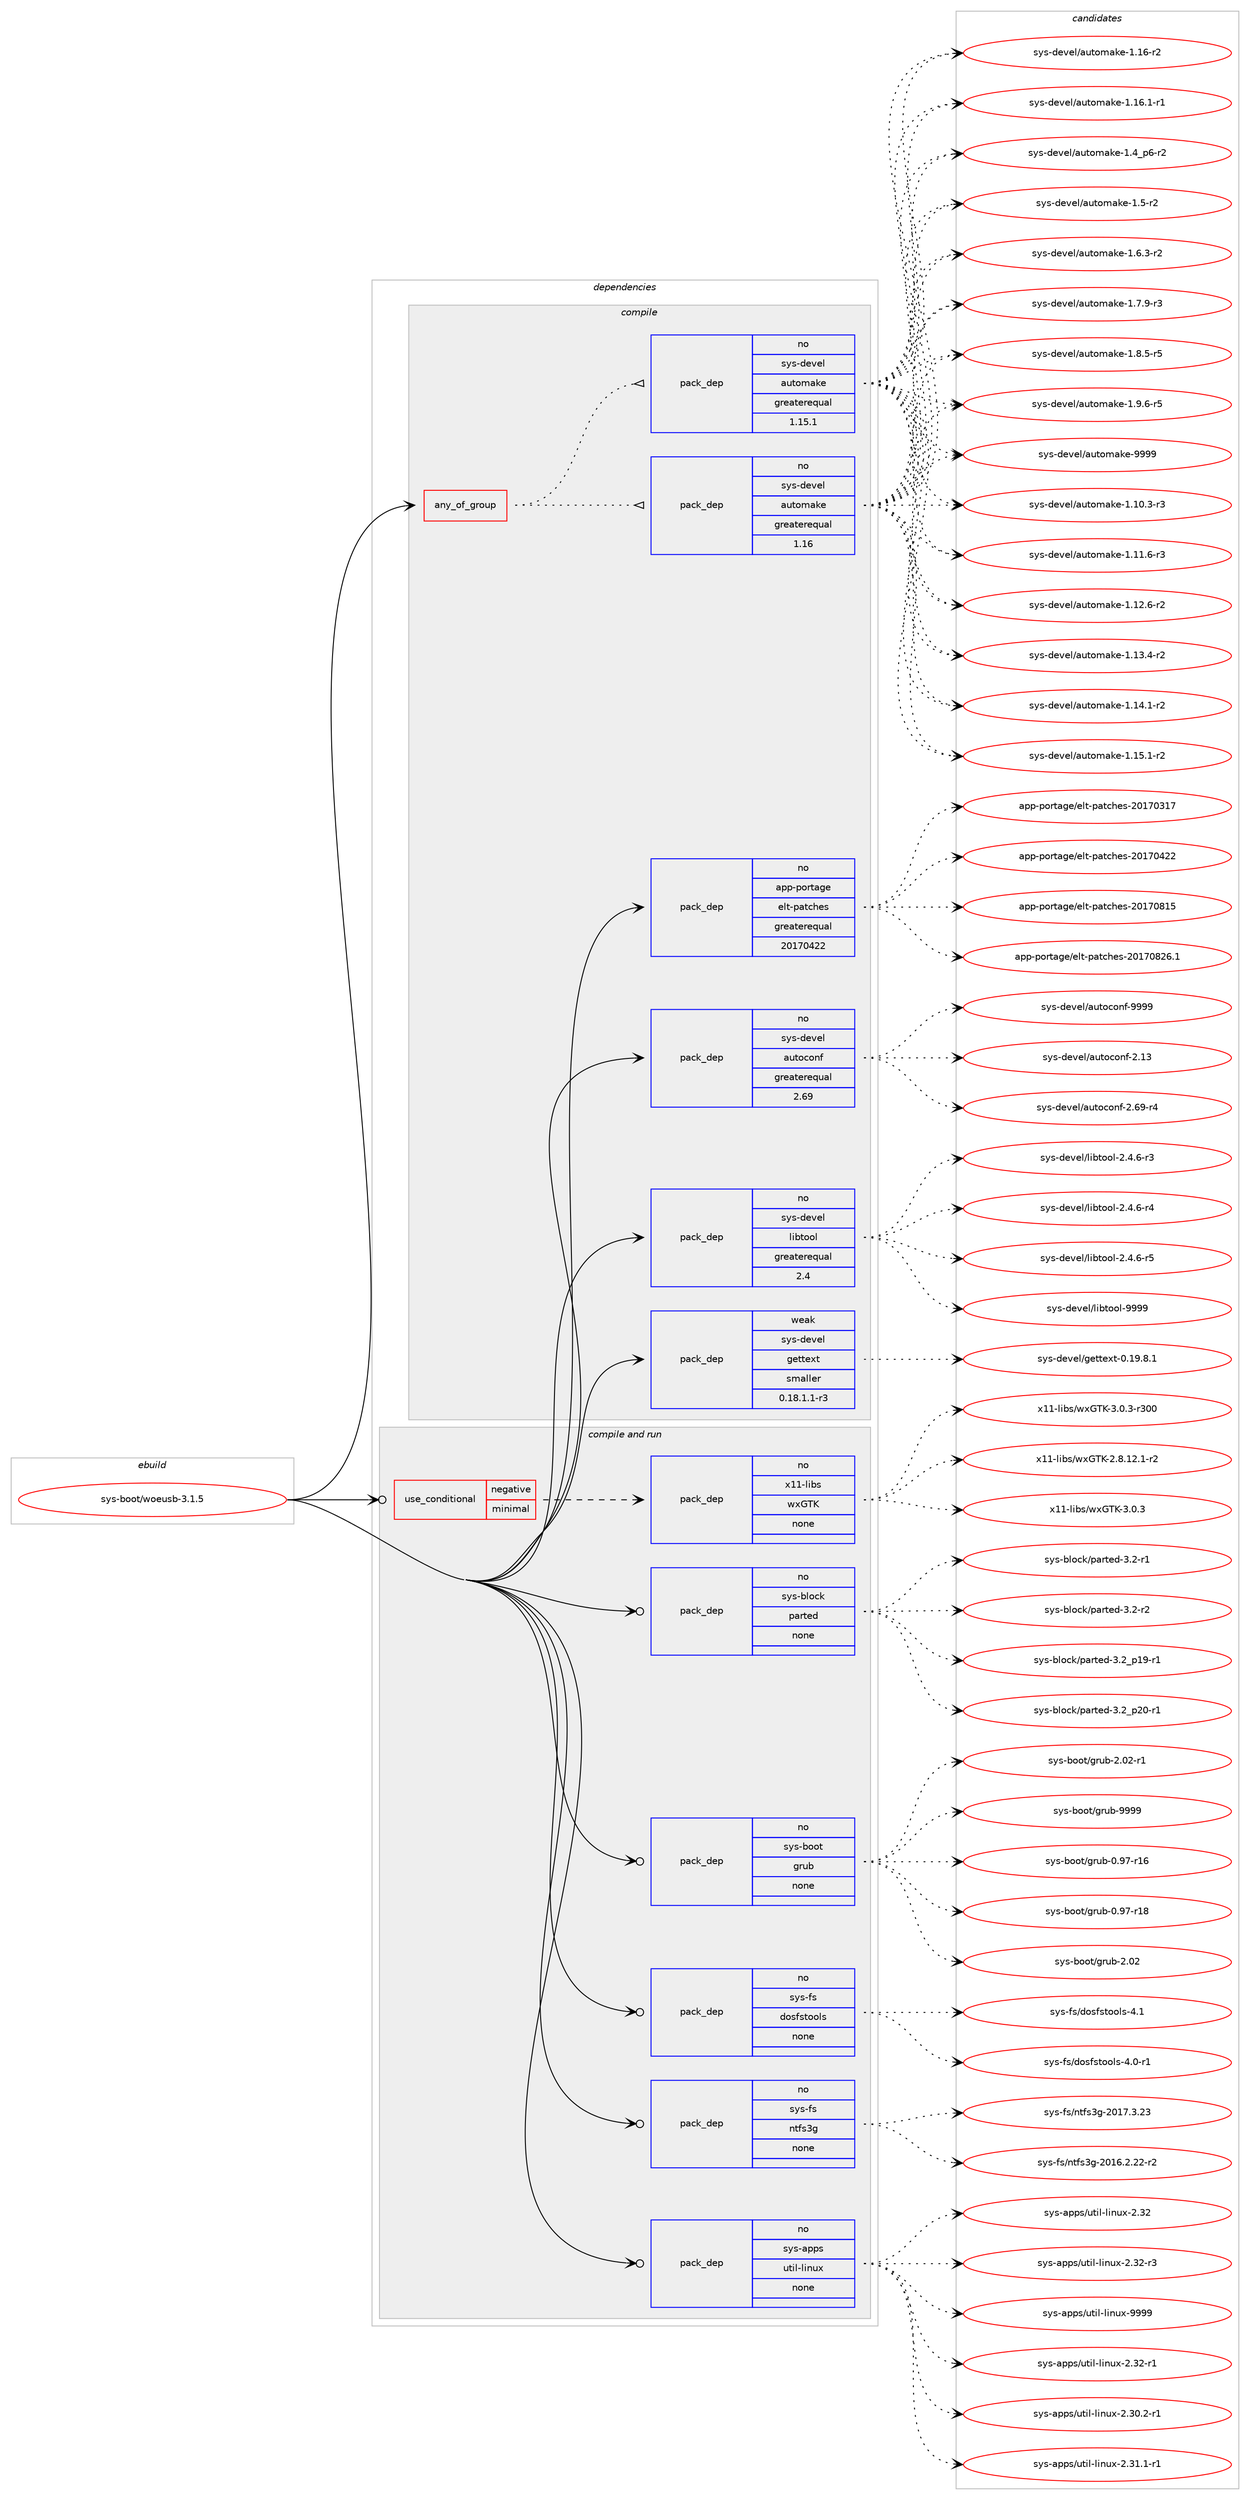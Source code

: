 digraph prolog {

# *************
# Graph options
# *************

newrank=true;
concentrate=true;
compound=true;
graph [rankdir=LR,fontname=Helvetica,fontsize=10,ranksep=1.5];#, ranksep=2.5, nodesep=0.2];
edge  [arrowhead=vee];
node  [fontname=Helvetica,fontsize=10];

# **********
# The ebuild
# **********

subgraph cluster_leftcol {
color=gray;
rank=same;
label=<<i>ebuild</i>>;
id [label="sys-boot/woeusb-3.1.5", color=red, width=4, href="../sys-boot/woeusb-3.1.5.svg"];
}

# ****************
# The dependencies
# ****************

subgraph cluster_midcol {
color=gray;
label=<<i>dependencies</i>>;
subgraph cluster_compile {
fillcolor="#eeeeee";
style=filled;
label=<<i>compile</i>>;
subgraph any42 {
dependency6967 [label=<<TABLE BORDER="0" CELLBORDER="1" CELLSPACING="0" CELLPADDING="4"><TR><TD CELLPADDING="10">any_of_group</TD></TR></TABLE>>, shape=none, color=red];subgraph pack6460 {
dependency6968 [label=<<TABLE BORDER="0" CELLBORDER="1" CELLSPACING="0" CELLPADDING="4" WIDTH="220"><TR><TD ROWSPAN="6" CELLPADDING="30">pack_dep</TD></TR><TR><TD WIDTH="110">no</TD></TR><TR><TD>sys-devel</TD></TR><TR><TD>automake</TD></TR><TR><TD>greaterequal</TD></TR><TR><TD>1.16</TD></TR></TABLE>>, shape=none, color=blue];
}
dependency6967:e -> dependency6968:w [weight=20,style="dotted",arrowhead="oinv"];
subgraph pack6461 {
dependency6969 [label=<<TABLE BORDER="0" CELLBORDER="1" CELLSPACING="0" CELLPADDING="4" WIDTH="220"><TR><TD ROWSPAN="6" CELLPADDING="30">pack_dep</TD></TR><TR><TD WIDTH="110">no</TD></TR><TR><TD>sys-devel</TD></TR><TR><TD>automake</TD></TR><TR><TD>greaterequal</TD></TR><TR><TD>1.15.1</TD></TR></TABLE>>, shape=none, color=blue];
}
dependency6967:e -> dependency6969:w [weight=20,style="dotted",arrowhead="oinv"];
}
id:e -> dependency6967:w [weight=20,style="solid",arrowhead="vee"];
subgraph pack6462 {
dependency6970 [label=<<TABLE BORDER="0" CELLBORDER="1" CELLSPACING="0" CELLPADDING="4" WIDTH="220"><TR><TD ROWSPAN="6" CELLPADDING="30">pack_dep</TD></TR><TR><TD WIDTH="110">no</TD></TR><TR><TD>app-portage</TD></TR><TR><TD>elt-patches</TD></TR><TR><TD>greaterequal</TD></TR><TR><TD>20170422</TD></TR></TABLE>>, shape=none, color=blue];
}
id:e -> dependency6970:w [weight=20,style="solid",arrowhead="vee"];
subgraph pack6463 {
dependency6971 [label=<<TABLE BORDER="0" CELLBORDER="1" CELLSPACING="0" CELLPADDING="4" WIDTH="220"><TR><TD ROWSPAN="6" CELLPADDING="30">pack_dep</TD></TR><TR><TD WIDTH="110">no</TD></TR><TR><TD>sys-devel</TD></TR><TR><TD>autoconf</TD></TR><TR><TD>greaterequal</TD></TR><TR><TD>2.69</TD></TR></TABLE>>, shape=none, color=blue];
}
id:e -> dependency6971:w [weight=20,style="solid",arrowhead="vee"];
subgraph pack6464 {
dependency6972 [label=<<TABLE BORDER="0" CELLBORDER="1" CELLSPACING="0" CELLPADDING="4" WIDTH="220"><TR><TD ROWSPAN="6" CELLPADDING="30">pack_dep</TD></TR><TR><TD WIDTH="110">no</TD></TR><TR><TD>sys-devel</TD></TR><TR><TD>libtool</TD></TR><TR><TD>greaterequal</TD></TR><TR><TD>2.4</TD></TR></TABLE>>, shape=none, color=blue];
}
id:e -> dependency6972:w [weight=20,style="solid",arrowhead="vee"];
subgraph pack6465 {
dependency6973 [label=<<TABLE BORDER="0" CELLBORDER="1" CELLSPACING="0" CELLPADDING="4" WIDTH="220"><TR><TD ROWSPAN="6" CELLPADDING="30">pack_dep</TD></TR><TR><TD WIDTH="110">weak</TD></TR><TR><TD>sys-devel</TD></TR><TR><TD>gettext</TD></TR><TR><TD>smaller</TD></TR><TR><TD>0.18.1.1-r3</TD></TR></TABLE>>, shape=none, color=blue];
}
id:e -> dependency6973:w [weight=20,style="solid",arrowhead="vee"];
}
subgraph cluster_compileandrun {
fillcolor="#eeeeee";
style=filled;
label=<<i>compile and run</i>>;
subgraph cond467 {
dependency6974 [label=<<TABLE BORDER="0" CELLBORDER="1" CELLSPACING="0" CELLPADDING="4"><TR><TD ROWSPAN="3" CELLPADDING="10">use_conditional</TD></TR><TR><TD>negative</TD></TR><TR><TD>minimal</TD></TR></TABLE>>, shape=none, color=red];
subgraph pack6466 {
dependency6975 [label=<<TABLE BORDER="0" CELLBORDER="1" CELLSPACING="0" CELLPADDING="4" WIDTH="220"><TR><TD ROWSPAN="6" CELLPADDING="30">pack_dep</TD></TR><TR><TD WIDTH="110">no</TD></TR><TR><TD>x11-libs</TD></TR><TR><TD>wxGTK</TD></TR><TR><TD>none</TD></TR><TR><TD></TD></TR></TABLE>>, shape=none, color=blue];
}
dependency6974:e -> dependency6975:w [weight=20,style="dashed",arrowhead="vee"];
}
id:e -> dependency6974:w [weight=20,style="solid",arrowhead="odotvee"];
subgraph pack6467 {
dependency6976 [label=<<TABLE BORDER="0" CELLBORDER="1" CELLSPACING="0" CELLPADDING="4" WIDTH="220"><TR><TD ROWSPAN="6" CELLPADDING="30">pack_dep</TD></TR><TR><TD WIDTH="110">no</TD></TR><TR><TD>sys-apps</TD></TR><TR><TD>util-linux</TD></TR><TR><TD>none</TD></TR><TR><TD></TD></TR></TABLE>>, shape=none, color=blue];
}
id:e -> dependency6976:w [weight=20,style="solid",arrowhead="odotvee"];
subgraph pack6468 {
dependency6977 [label=<<TABLE BORDER="0" CELLBORDER="1" CELLSPACING="0" CELLPADDING="4" WIDTH="220"><TR><TD ROWSPAN="6" CELLPADDING="30">pack_dep</TD></TR><TR><TD WIDTH="110">no</TD></TR><TR><TD>sys-block</TD></TR><TR><TD>parted</TD></TR><TR><TD>none</TD></TR><TR><TD></TD></TR></TABLE>>, shape=none, color=blue];
}
id:e -> dependency6977:w [weight=20,style="solid",arrowhead="odotvee"];
subgraph pack6469 {
dependency6978 [label=<<TABLE BORDER="0" CELLBORDER="1" CELLSPACING="0" CELLPADDING="4" WIDTH="220"><TR><TD ROWSPAN="6" CELLPADDING="30">pack_dep</TD></TR><TR><TD WIDTH="110">no</TD></TR><TR><TD>sys-boot</TD></TR><TR><TD>grub</TD></TR><TR><TD>none</TD></TR><TR><TD></TD></TR></TABLE>>, shape=none, color=blue];
}
id:e -> dependency6978:w [weight=20,style="solid",arrowhead="odotvee"];
subgraph pack6470 {
dependency6979 [label=<<TABLE BORDER="0" CELLBORDER="1" CELLSPACING="0" CELLPADDING="4" WIDTH="220"><TR><TD ROWSPAN="6" CELLPADDING="30">pack_dep</TD></TR><TR><TD WIDTH="110">no</TD></TR><TR><TD>sys-fs</TD></TR><TR><TD>dosfstools</TD></TR><TR><TD>none</TD></TR><TR><TD></TD></TR></TABLE>>, shape=none, color=blue];
}
id:e -> dependency6979:w [weight=20,style="solid",arrowhead="odotvee"];
subgraph pack6471 {
dependency6980 [label=<<TABLE BORDER="0" CELLBORDER="1" CELLSPACING="0" CELLPADDING="4" WIDTH="220"><TR><TD ROWSPAN="6" CELLPADDING="30">pack_dep</TD></TR><TR><TD WIDTH="110">no</TD></TR><TR><TD>sys-fs</TD></TR><TR><TD>ntfs3g</TD></TR><TR><TD>none</TD></TR><TR><TD></TD></TR></TABLE>>, shape=none, color=blue];
}
id:e -> dependency6980:w [weight=20,style="solid",arrowhead="odotvee"];
}
subgraph cluster_run {
fillcolor="#eeeeee";
style=filled;
label=<<i>run</i>>;
}
}

# **************
# The candidates
# **************

subgraph cluster_choices {
rank=same;
color=gray;
label=<<i>candidates</i>>;

subgraph choice6460 {
color=black;
nodesep=1;
choice11512111545100101118101108479711711611110997107101454946494846514511451 [label="sys-devel/automake-1.10.3-r3", color=red, width=4,href="../sys-devel/automake-1.10.3-r3.svg"];
choice11512111545100101118101108479711711611110997107101454946494946544511451 [label="sys-devel/automake-1.11.6-r3", color=red, width=4,href="../sys-devel/automake-1.11.6-r3.svg"];
choice11512111545100101118101108479711711611110997107101454946495046544511450 [label="sys-devel/automake-1.12.6-r2", color=red, width=4,href="../sys-devel/automake-1.12.6-r2.svg"];
choice11512111545100101118101108479711711611110997107101454946495146524511450 [label="sys-devel/automake-1.13.4-r2", color=red, width=4,href="../sys-devel/automake-1.13.4-r2.svg"];
choice11512111545100101118101108479711711611110997107101454946495246494511450 [label="sys-devel/automake-1.14.1-r2", color=red, width=4,href="../sys-devel/automake-1.14.1-r2.svg"];
choice11512111545100101118101108479711711611110997107101454946495346494511450 [label="sys-devel/automake-1.15.1-r2", color=red, width=4,href="../sys-devel/automake-1.15.1-r2.svg"];
choice1151211154510010111810110847971171161111099710710145494649544511450 [label="sys-devel/automake-1.16-r2", color=red, width=4,href="../sys-devel/automake-1.16-r2.svg"];
choice11512111545100101118101108479711711611110997107101454946495446494511449 [label="sys-devel/automake-1.16.1-r1", color=red, width=4,href="../sys-devel/automake-1.16.1-r1.svg"];
choice115121115451001011181011084797117116111109971071014549465295112544511450 [label="sys-devel/automake-1.4_p6-r2", color=red, width=4,href="../sys-devel/automake-1.4_p6-r2.svg"];
choice11512111545100101118101108479711711611110997107101454946534511450 [label="sys-devel/automake-1.5-r2", color=red, width=4,href="../sys-devel/automake-1.5-r2.svg"];
choice115121115451001011181011084797117116111109971071014549465446514511450 [label="sys-devel/automake-1.6.3-r2", color=red, width=4,href="../sys-devel/automake-1.6.3-r2.svg"];
choice115121115451001011181011084797117116111109971071014549465546574511451 [label="sys-devel/automake-1.7.9-r3", color=red, width=4,href="../sys-devel/automake-1.7.9-r3.svg"];
choice115121115451001011181011084797117116111109971071014549465646534511453 [label="sys-devel/automake-1.8.5-r5", color=red, width=4,href="../sys-devel/automake-1.8.5-r5.svg"];
choice115121115451001011181011084797117116111109971071014549465746544511453 [label="sys-devel/automake-1.9.6-r5", color=red, width=4,href="../sys-devel/automake-1.9.6-r5.svg"];
choice115121115451001011181011084797117116111109971071014557575757 [label="sys-devel/automake-9999", color=red, width=4,href="../sys-devel/automake-9999.svg"];
dependency6968:e -> choice11512111545100101118101108479711711611110997107101454946494846514511451:w [style=dotted,weight="100"];
dependency6968:e -> choice11512111545100101118101108479711711611110997107101454946494946544511451:w [style=dotted,weight="100"];
dependency6968:e -> choice11512111545100101118101108479711711611110997107101454946495046544511450:w [style=dotted,weight="100"];
dependency6968:e -> choice11512111545100101118101108479711711611110997107101454946495146524511450:w [style=dotted,weight="100"];
dependency6968:e -> choice11512111545100101118101108479711711611110997107101454946495246494511450:w [style=dotted,weight="100"];
dependency6968:e -> choice11512111545100101118101108479711711611110997107101454946495346494511450:w [style=dotted,weight="100"];
dependency6968:e -> choice1151211154510010111810110847971171161111099710710145494649544511450:w [style=dotted,weight="100"];
dependency6968:e -> choice11512111545100101118101108479711711611110997107101454946495446494511449:w [style=dotted,weight="100"];
dependency6968:e -> choice115121115451001011181011084797117116111109971071014549465295112544511450:w [style=dotted,weight="100"];
dependency6968:e -> choice11512111545100101118101108479711711611110997107101454946534511450:w [style=dotted,weight="100"];
dependency6968:e -> choice115121115451001011181011084797117116111109971071014549465446514511450:w [style=dotted,weight="100"];
dependency6968:e -> choice115121115451001011181011084797117116111109971071014549465546574511451:w [style=dotted,weight="100"];
dependency6968:e -> choice115121115451001011181011084797117116111109971071014549465646534511453:w [style=dotted,weight="100"];
dependency6968:e -> choice115121115451001011181011084797117116111109971071014549465746544511453:w [style=dotted,weight="100"];
dependency6968:e -> choice115121115451001011181011084797117116111109971071014557575757:w [style=dotted,weight="100"];
}
subgraph choice6461 {
color=black;
nodesep=1;
choice11512111545100101118101108479711711611110997107101454946494846514511451 [label="sys-devel/automake-1.10.3-r3", color=red, width=4,href="../sys-devel/automake-1.10.3-r3.svg"];
choice11512111545100101118101108479711711611110997107101454946494946544511451 [label="sys-devel/automake-1.11.6-r3", color=red, width=4,href="../sys-devel/automake-1.11.6-r3.svg"];
choice11512111545100101118101108479711711611110997107101454946495046544511450 [label="sys-devel/automake-1.12.6-r2", color=red, width=4,href="../sys-devel/automake-1.12.6-r2.svg"];
choice11512111545100101118101108479711711611110997107101454946495146524511450 [label="sys-devel/automake-1.13.4-r2", color=red, width=4,href="../sys-devel/automake-1.13.4-r2.svg"];
choice11512111545100101118101108479711711611110997107101454946495246494511450 [label="sys-devel/automake-1.14.1-r2", color=red, width=4,href="../sys-devel/automake-1.14.1-r2.svg"];
choice11512111545100101118101108479711711611110997107101454946495346494511450 [label="sys-devel/automake-1.15.1-r2", color=red, width=4,href="../sys-devel/automake-1.15.1-r2.svg"];
choice1151211154510010111810110847971171161111099710710145494649544511450 [label="sys-devel/automake-1.16-r2", color=red, width=4,href="../sys-devel/automake-1.16-r2.svg"];
choice11512111545100101118101108479711711611110997107101454946495446494511449 [label="sys-devel/automake-1.16.1-r1", color=red, width=4,href="../sys-devel/automake-1.16.1-r1.svg"];
choice115121115451001011181011084797117116111109971071014549465295112544511450 [label="sys-devel/automake-1.4_p6-r2", color=red, width=4,href="../sys-devel/automake-1.4_p6-r2.svg"];
choice11512111545100101118101108479711711611110997107101454946534511450 [label="sys-devel/automake-1.5-r2", color=red, width=4,href="../sys-devel/automake-1.5-r2.svg"];
choice115121115451001011181011084797117116111109971071014549465446514511450 [label="sys-devel/automake-1.6.3-r2", color=red, width=4,href="../sys-devel/automake-1.6.3-r2.svg"];
choice115121115451001011181011084797117116111109971071014549465546574511451 [label="sys-devel/automake-1.7.9-r3", color=red, width=4,href="../sys-devel/automake-1.7.9-r3.svg"];
choice115121115451001011181011084797117116111109971071014549465646534511453 [label="sys-devel/automake-1.8.5-r5", color=red, width=4,href="../sys-devel/automake-1.8.5-r5.svg"];
choice115121115451001011181011084797117116111109971071014549465746544511453 [label="sys-devel/automake-1.9.6-r5", color=red, width=4,href="../sys-devel/automake-1.9.6-r5.svg"];
choice115121115451001011181011084797117116111109971071014557575757 [label="sys-devel/automake-9999", color=red, width=4,href="../sys-devel/automake-9999.svg"];
dependency6969:e -> choice11512111545100101118101108479711711611110997107101454946494846514511451:w [style=dotted,weight="100"];
dependency6969:e -> choice11512111545100101118101108479711711611110997107101454946494946544511451:w [style=dotted,weight="100"];
dependency6969:e -> choice11512111545100101118101108479711711611110997107101454946495046544511450:w [style=dotted,weight="100"];
dependency6969:e -> choice11512111545100101118101108479711711611110997107101454946495146524511450:w [style=dotted,weight="100"];
dependency6969:e -> choice11512111545100101118101108479711711611110997107101454946495246494511450:w [style=dotted,weight="100"];
dependency6969:e -> choice11512111545100101118101108479711711611110997107101454946495346494511450:w [style=dotted,weight="100"];
dependency6969:e -> choice1151211154510010111810110847971171161111099710710145494649544511450:w [style=dotted,weight="100"];
dependency6969:e -> choice11512111545100101118101108479711711611110997107101454946495446494511449:w [style=dotted,weight="100"];
dependency6969:e -> choice115121115451001011181011084797117116111109971071014549465295112544511450:w [style=dotted,weight="100"];
dependency6969:e -> choice11512111545100101118101108479711711611110997107101454946534511450:w [style=dotted,weight="100"];
dependency6969:e -> choice115121115451001011181011084797117116111109971071014549465446514511450:w [style=dotted,weight="100"];
dependency6969:e -> choice115121115451001011181011084797117116111109971071014549465546574511451:w [style=dotted,weight="100"];
dependency6969:e -> choice115121115451001011181011084797117116111109971071014549465646534511453:w [style=dotted,weight="100"];
dependency6969:e -> choice115121115451001011181011084797117116111109971071014549465746544511453:w [style=dotted,weight="100"];
dependency6969:e -> choice115121115451001011181011084797117116111109971071014557575757:w [style=dotted,weight="100"];
}
subgraph choice6462 {
color=black;
nodesep=1;
choice97112112451121111141169710310147101108116451129711699104101115455048495548514955 [label="app-portage/elt-patches-20170317", color=red, width=4,href="../app-portage/elt-patches-20170317.svg"];
choice97112112451121111141169710310147101108116451129711699104101115455048495548525050 [label="app-portage/elt-patches-20170422", color=red, width=4,href="../app-portage/elt-patches-20170422.svg"];
choice97112112451121111141169710310147101108116451129711699104101115455048495548564953 [label="app-portage/elt-patches-20170815", color=red, width=4,href="../app-portage/elt-patches-20170815.svg"];
choice971121124511211111411697103101471011081164511297116991041011154550484955485650544649 [label="app-portage/elt-patches-20170826.1", color=red, width=4,href="../app-portage/elt-patches-20170826.1.svg"];
dependency6970:e -> choice97112112451121111141169710310147101108116451129711699104101115455048495548514955:w [style=dotted,weight="100"];
dependency6970:e -> choice97112112451121111141169710310147101108116451129711699104101115455048495548525050:w [style=dotted,weight="100"];
dependency6970:e -> choice97112112451121111141169710310147101108116451129711699104101115455048495548564953:w [style=dotted,weight="100"];
dependency6970:e -> choice971121124511211111411697103101471011081164511297116991041011154550484955485650544649:w [style=dotted,weight="100"];
}
subgraph choice6463 {
color=black;
nodesep=1;
choice115121115451001011181011084797117116111991111101024550464951 [label="sys-devel/autoconf-2.13", color=red, width=4,href="../sys-devel/autoconf-2.13.svg"];
choice1151211154510010111810110847971171161119911111010245504654574511452 [label="sys-devel/autoconf-2.69-r4", color=red, width=4,href="../sys-devel/autoconf-2.69-r4.svg"];
choice115121115451001011181011084797117116111991111101024557575757 [label="sys-devel/autoconf-9999", color=red, width=4,href="../sys-devel/autoconf-9999.svg"];
dependency6971:e -> choice115121115451001011181011084797117116111991111101024550464951:w [style=dotted,weight="100"];
dependency6971:e -> choice1151211154510010111810110847971171161119911111010245504654574511452:w [style=dotted,weight="100"];
dependency6971:e -> choice115121115451001011181011084797117116111991111101024557575757:w [style=dotted,weight="100"];
}
subgraph choice6464 {
color=black;
nodesep=1;
choice1151211154510010111810110847108105981161111111084550465246544511451 [label="sys-devel/libtool-2.4.6-r3", color=red, width=4,href="../sys-devel/libtool-2.4.6-r3.svg"];
choice1151211154510010111810110847108105981161111111084550465246544511452 [label="sys-devel/libtool-2.4.6-r4", color=red, width=4,href="../sys-devel/libtool-2.4.6-r4.svg"];
choice1151211154510010111810110847108105981161111111084550465246544511453 [label="sys-devel/libtool-2.4.6-r5", color=red, width=4,href="../sys-devel/libtool-2.4.6-r5.svg"];
choice1151211154510010111810110847108105981161111111084557575757 [label="sys-devel/libtool-9999", color=red, width=4,href="../sys-devel/libtool-9999.svg"];
dependency6972:e -> choice1151211154510010111810110847108105981161111111084550465246544511451:w [style=dotted,weight="100"];
dependency6972:e -> choice1151211154510010111810110847108105981161111111084550465246544511452:w [style=dotted,weight="100"];
dependency6972:e -> choice1151211154510010111810110847108105981161111111084550465246544511453:w [style=dotted,weight="100"];
dependency6972:e -> choice1151211154510010111810110847108105981161111111084557575757:w [style=dotted,weight="100"];
}
subgraph choice6465 {
color=black;
nodesep=1;
choice1151211154510010111810110847103101116116101120116454846495746564649 [label="sys-devel/gettext-0.19.8.1", color=red, width=4,href="../sys-devel/gettext-0.19.8.1.svg"];
dependency6973:e -> choice1151211154510010111810110847103101116116101120116454846495746564649:w [style=dotted,weight="100"];
}
subgraph choice6466 {
color=black;
nodesep=1;
choice12049494510810598115471191207184754550465646495046494511450 [label="x11-libs/wxGTK-2.8.12.1-r2", color=red, width=4,href="../x11-libs/wxGTK-2.8.12.1-r2.svg"];
choice1204949451081059811547119120718475455146484651 [label="x11-libs/wxGTK-3.0.3", color=red, width=4,href="../x11-libs/wxGTK-3.0.3.svg"];
choice120494945108105981154711912071847545514648465145114514848 [label="x11-libs/wxGTK-3.0.3-r300", color=red, width=4,href="../x11-libs/wxGTK-3.0.3-r300.svg"];
dependency6975:e -> choice12049494510810598115471191207184754550465646495046494511450:w [style=dotted,weight="100"];
dependency6975:e -> choice1204949451081059811547119120718475455146484651:w [style=dotted,weight="100"];
dependency6975:e -> choice120494945108105981154711912071847545514648465145114514848:w [style=dotted,weight="100"];
}
subgraph choice6467 {
color=black;
nodesep=1;
choice1151211154597112112115471171161051084510810511011712045504651504511449 [label="sys-apps/util-linux-2.32-r1", color=red, width=4,href="../sys-apps/util-linux-2.32-r1.svg"];
choice11512111545971121121154711711610510845108105110117120455046514846504511449 [label="sys-apps/util-linux-2.30.2-r1", color=red, width=4,href="../sys-apps/util-linux-2.30.2-r1.svg"];
choice11512111545971121121154711711610510845108105110117120455046514946494511449 [label="sys-apps/util-linux-2.31.1-r1", color=red, width=4,href="../sys-apps/util-linux-2.31.1-r1.svg"];
choice115121115459711211211547117116105108451081051101171204550465150 [label="sys-apps/util-linux-2.32", color=red, width=4,href="../sys-apps/util-linux-2.32.svg"];
choice1151211154597112112115471171161051084510810511011712045504651504511451 [label="sys-apps/util-linux-2.32-r3", color=red, width=4,href="../sys-apps/util-linux-2.32-r3.svg"];
choice115121115459711211211547117116105108451081051101171204557575757 [label="sys-apps/util-linux-9999", color=red, width=4,href="../sys-apps/util-linux-9999.svg"];
dependency6976:e -> choice1151211154597112112115471171161051084510810511011712045504651504511449:w [style=dotted,weight="100"];
dependency6976:e -> choice11512111545971121121154711711610510845108105110117120455046514846504511449:w [style=dotted,weight="100"];
dependency6976:e -> choice11512111545971121121154711711610510845108105110117120455046514946494511449:w [style=dotted,weight="100"];
dependency6976:e -> choice115121115459711211211547117116105108451081051101171204550465150:w [style=dotted,weight="100"];
dependency6976:e -> choice1151211154597112112115471171161051084510810511011712045504651504511451:w [style=dotted,weight="100"];
dependency6976:e -> choice115121115459711211211547117116105108451081051101171204557575757:w [style=dotted,weight="100"];
}
subgraph choice6468 {
color=black;
nodesep=1;
choice1151211154598108111991074711297114116101100455146504511449 [label="sys-block/parted-3.2-r1", color=red, width=4,href="../sys-block/parted-3.2-r1.svg"];
choice1151211154598108111991074711297114116101100455146504511450 [label="sys-block/parted-3.2-r2", color=red, width=4,href="../sys-block/parted-3.2-r2.svg"];
choice1151211154598108111991074711297114116101100455146509511249574511449 [label="sys-block/parted-3.2_p19-r1", color=red, width=4,href="../sys-block/parted-3.2_p19-r1.svg"];
choice1151211154598108111991074711297114116101100455146509511250484511449 [label="sys-block/parted-3.2_p20-r1", color=red, width=4,href="../sys-block/parted-3.2_p20-r1.svg"];
dependency6977:e -> choice1151211154598108111991074711297114116101100455146504511449:w [style=dotted,weight="100"];
dependency6977:e -> choice1151211154598108111991074711297114116101100455146504511450:w [style=dotted,weight="100"];
dependency6977:e -> choice1151211154598108111991074711297114116101100455146509511249574511449:w [style=dotted,weight="100"];
dependency6977:e -> choice1151211154598108111991074711297114116101100455146509511250484511449:w [style=dotted,weight="100"];
}
subgraph choice6469 {
color=black;
nodesep=1;
choice115121115459811111111647103114117984548465755451144954 [label="sys-boot/grub-0.97-r16", color=red, width=4,href="../sys-boot/grub-0.97-r16.svg"];
choice115121115459811111111647103114117984548465755451144956 [label="sys-boot/grub-0.97-r18", color=red, width=4,href="../sys-boot/grub-0.97-r18.svg"];
choice115121115459811111111647103114117984550464850 [label="sys-boot/grub-2.02", color=red, width=4,href="../sys-boot/grub-2.02.svg"];
choice1151211154598111111116471031141179845504648504511449 [label="sys-boot/grub-2.02-r1", color=red, width=4,href="../sys-boot/grub-2.02-r1.svg"];
choice115121115459811111111647103114117984557575757 [label="sys-boot/grub-9999", color=red, width=4,href="../sys-boot/grub-9999.svg"];
dependency6978:e -> choice115121115459811111111647103114117984548465755451144954:w [style=dotted,weight="100"];
dependency6978:e -> choice115121115459811111111647103114117984548465755451144956:w [style=dotted,weight="100"];
dependency6978:e -> choice115121115459811111111647103114117984550464850:w [style=dotted,weight="100"];
dependency6978:e -> choice1151211154598111111116471031141179845504648504511449:w [style=dotted,weight="100"];
dependency6978:e -> choice115121115459811111111647103114117984557575757:w [style=dotted,weight="100"];
}
subgraph choice6470 {
color=black;
nodesep=1;
choice1151211154510211547100111115102115116111111108115455246484511449 [label="sys-fs/dosfstools-4.0-r1", color=red, width=4,href="../sys-fs/dosfstools-4.0-r1.svg"];
choice115121115451021154710011111510211511611111110811545524649 [label="sys-fs/dosfstools-4.1", color=red, width=4,href="../sys-fs/dosfstools-4.1.svg"];
dependency6979:e -> choice1151211154510211547100111115102115116111111108115455246484511449:w [style=dotted,weight="100"];
dependency6979:e -> choice115121115451021154710011111510211511611111110811545524649:w [style=dotted,weight="100"];
}
subgraph choice6471 {
color=black;
nodesep=1;
choice115121115451021154711011610211551103455048495446504650504511450 [label="sys-fs/ntfs3g-2016.2.22-r2", color=red, width=4,href="../sys-fs/ntfs3g-2016.2.22-r2.svg"];
choice11512111545102115471101161021155110345504849554651465051 [label="sys-fs/ntfs3g-2017.3.23", color=red, width=4,href="../sys-fs/ntfs3g-2017.3.23.svg"];
dependency6980:e -> choice115121115451021154711011610211551103455048495446504650504511450:w [style=dotted,weight="100"];
dependency6980:e -> choice11512111545102115471101161021155110345504849554651465051:w [style=dotted,weight="100"];
}
}

}
